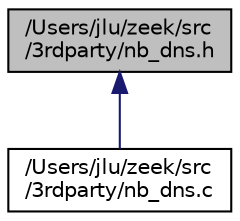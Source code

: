 digraph "/Users/jlu/zeek/src/3rdparty/nb_dns.h"
{
 // LATEX_PDF_SIZE
  edge [fontname="Helvetica",fontsize="10",labelfontname="Helvetica",labelfontsize="10"];
  node [fontname="Helvetica",fontsize="10",shape=record];
  Node1 [label="/Users/jlu/zeek/src\l/3rdparty/nb_dns.h",height=0.2,width=0.4,color="black", fillcolor="grey75", style="filled", fontcolor="black",tooltip=" "];
  Node1 -> Node2 [dir="back",color="midnightblue",fontsize="10",style="solid",fontname="Helvetica"];
  Node2 [label="/Users/jlu/zeek/src\l/3rdparty/nb_dns.c",height=0.2,width=0.4,color="black", fillcolor="white", style="filled",URL="$d0/d79/nb__dns_8c.html",tooltip=" "];
}
